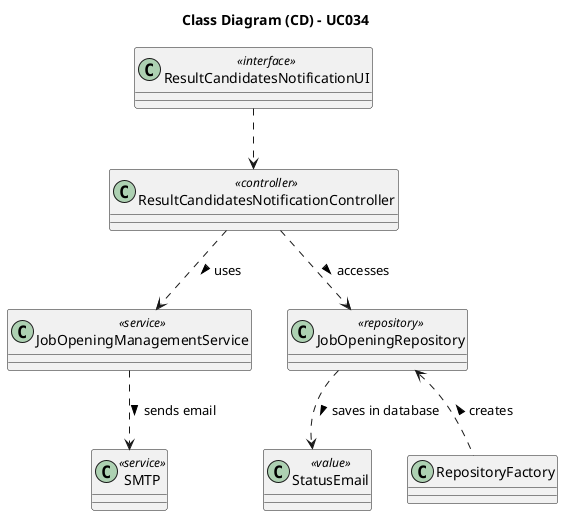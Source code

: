 @startuml
skinparam packageStyle rectangle
skinparam shadowing false

skinparam classAttributeIconSize 0

title Class Diagram (CD) - UC034

class ResultCandidatesNotificationUI <<interface>>

class ResultCandidatesNotificationController <<controller>>

class JobOpeningManagementService <<service>>

class JobOpeningRepository <<repository>>

class StatusEmail <<value>>

class SMTP <<service>>


ResultCandidatesNotificationUI ..> ResultCandidatesNotificationController

ResultCandidatesNotificationController ..> JobOpeningManagementService : uses >
ResultCandidatesNotificationController ..> JobOpeningRepository : accesses >

JobOpeningRepository <.. RepositoryFactory : creates <
JobOpeningRepository ..> StatusEmail : saves in database >

JobOpeningManagementService ..> SMTP : sends email >

@enduml